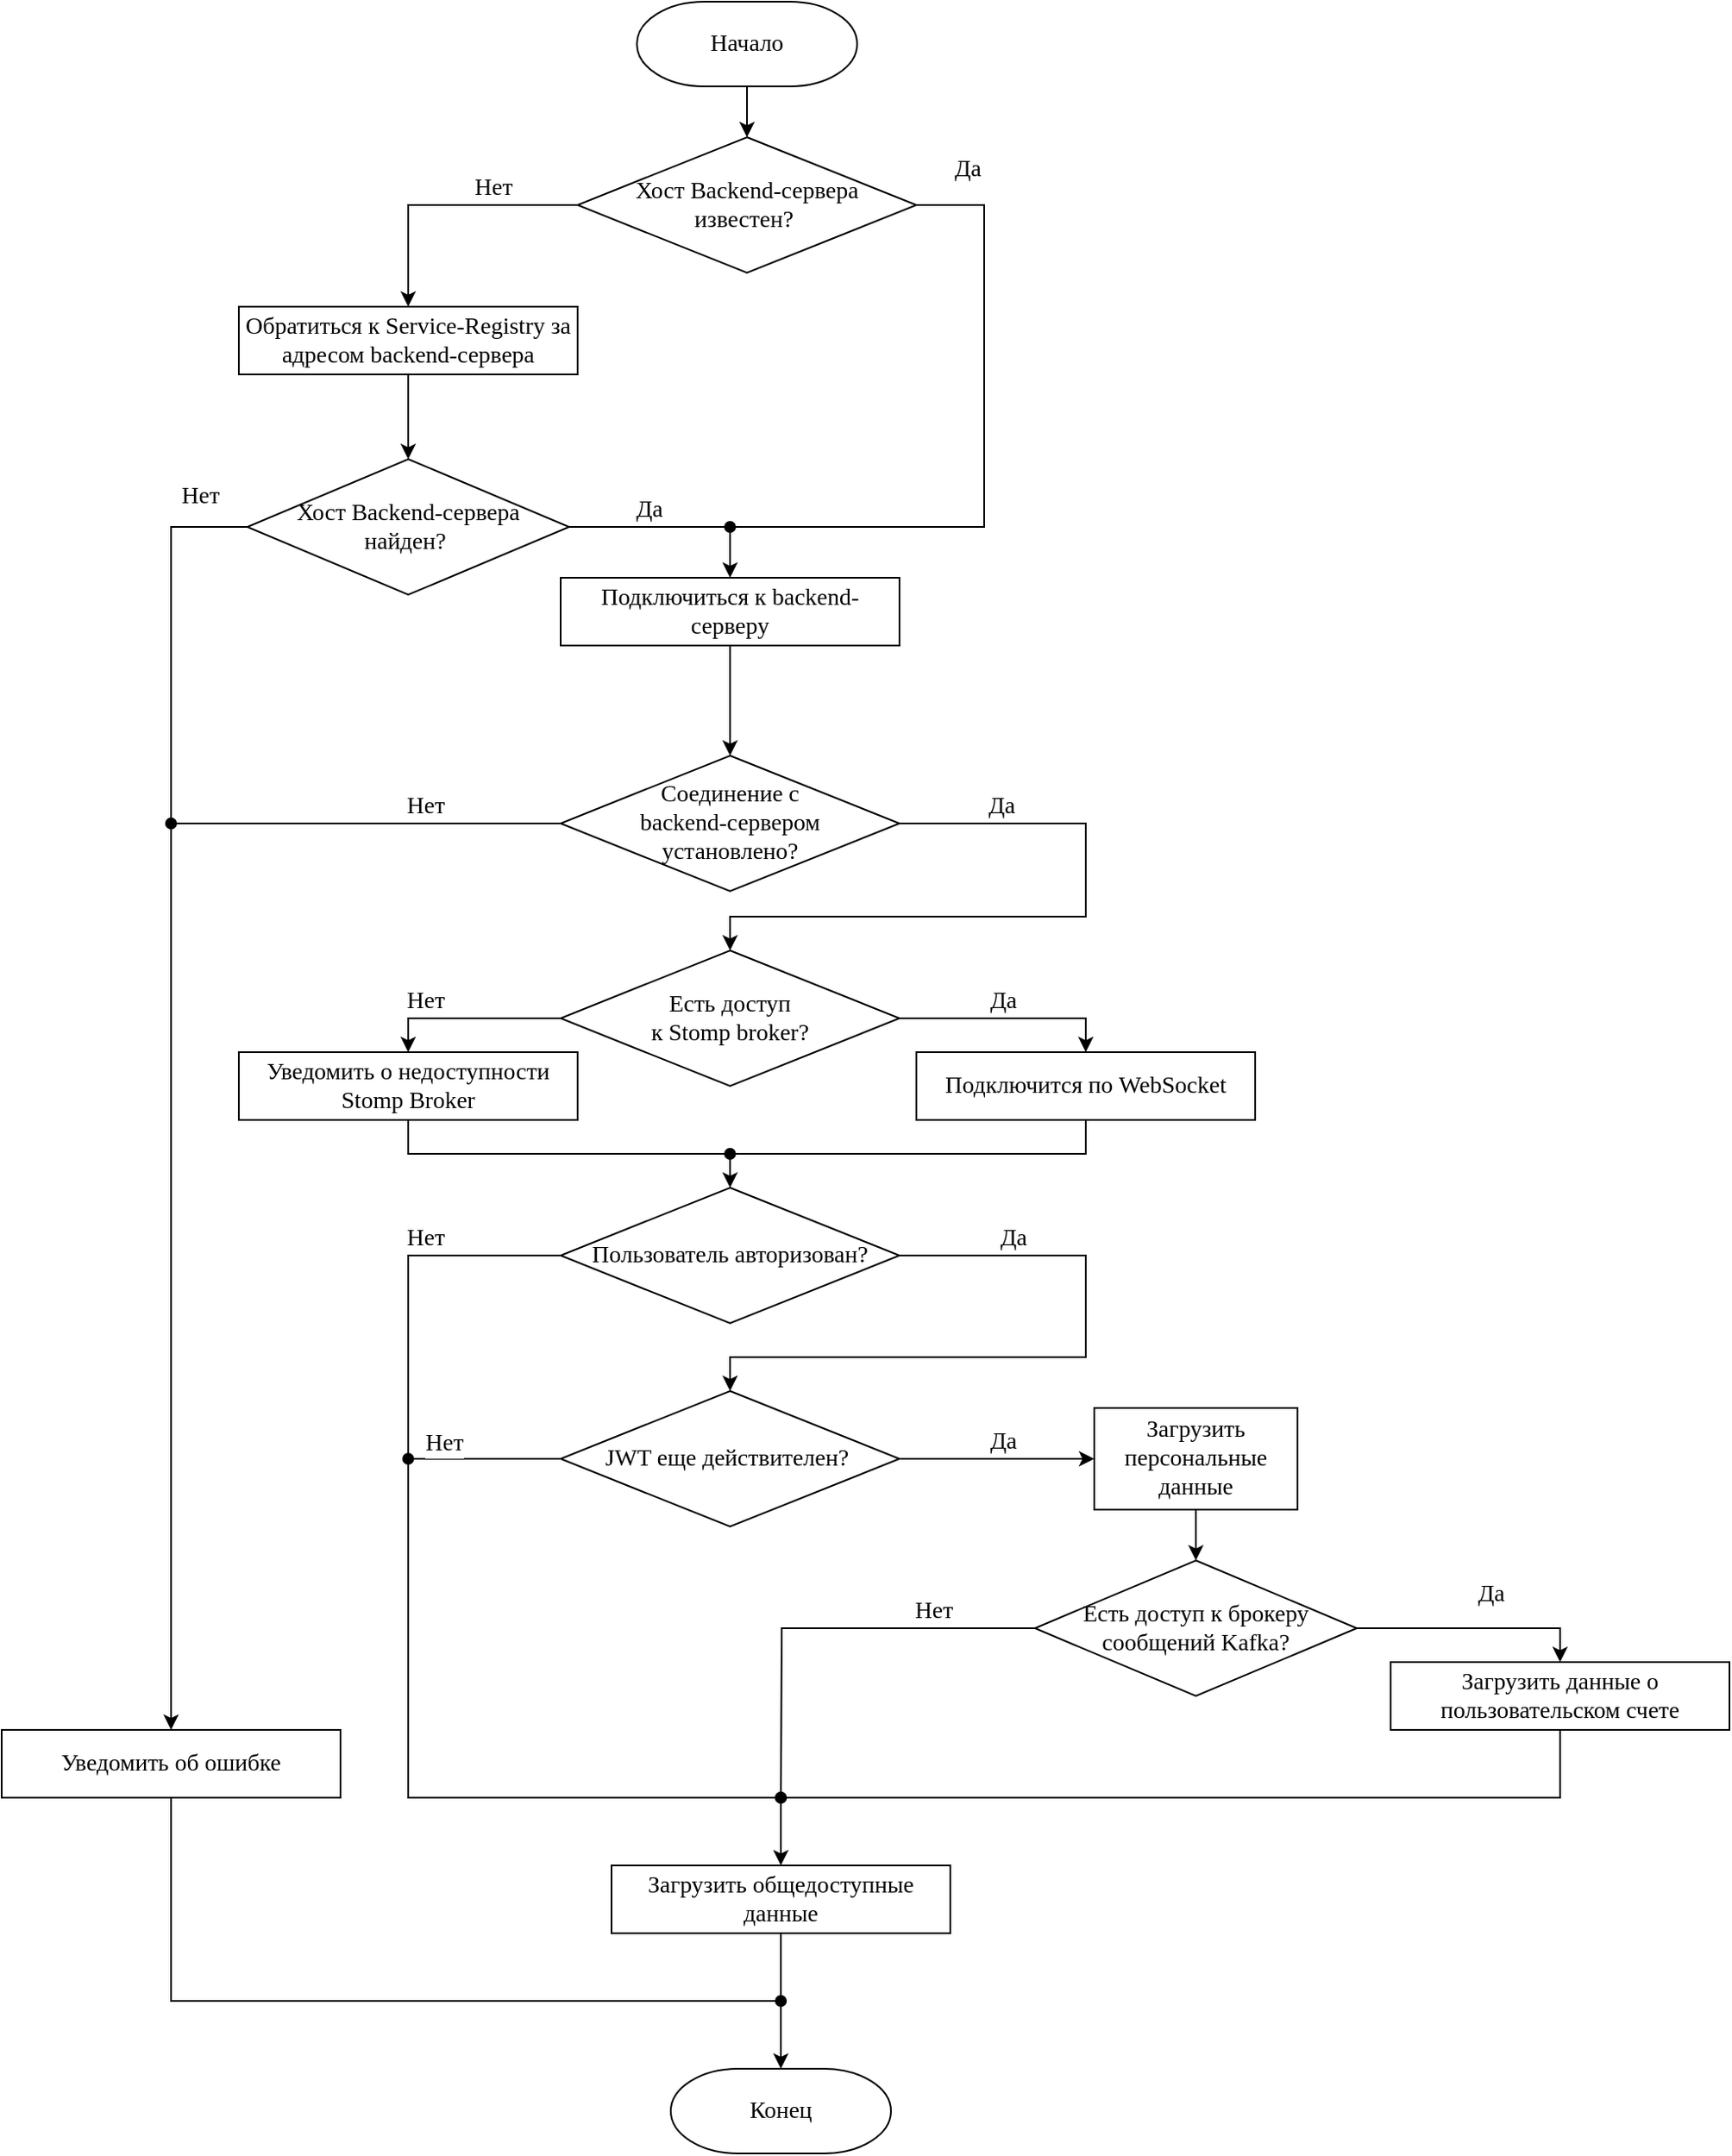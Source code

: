 <mxfile version="18.0.1" type="device"><diagram id="C5RBs43oDa-KdzZeNtuy" name="Page-1"><mxGraphModel dx="2211" dy="865" grid="1" gridSize="10" guides="1" tooltips="1" connect="1" arrows="1" fold="1" page="1" pageScale="1" pageWidth="827" pageHeight="1169" math="0" shadow="0"><root><mxCell id="WIyWlLk6GJQsqaUBKTNV-0"/><mxCell id="WIyWlLk6GJQsqaUBKTNV-1" parent="WIyWlLk6GJQsqaUBKTNV-0"/><mxCell id="MzashgAY2pzguaLM2qpR-12" style="edgeStyle=orthogonalEdgeStyle;rounded=0;orthogonalLoop=1;jettySize=auto;html=1;exitX=0.5;exitY=1;exitDx=0;exitDy=0;exitPerimeter=0;entryX=0.5;entryY=0;entryDx=0;entryDy=0;entryPerimeter=0;fontSize=14;fontFamily=Times New Roman;" parent="WIyWlLk6GJQsqaUBKTNV-1" source="MzashgAY2pzguaLM2qpR-0" target="MzashgAY2pzguaLM2qpR-11" edge="1"><mxGeometry relative="1" as="geometry"/></mxCell><mxCell id="MzashgAY2pzguaLM2qpR-0" value="Начало" style="strokeWidth=1;html=1;shape=mxgraph.flowchart.terminator;whiteSpace=wrap;fontSize=14;fontFamily=Times New Roman;" parent="WIyWlLk6GJQsqaUBKTNV-1" vertex="1"><mxGeometry x="275" y="60" width="130" height="50" as="geometry"/></mxCell><mxCell id="MzashgAY2pzguaLM2qpR-39" style="edgeStyle=orthogonalEdgeStyle;rounded=0;orthogonalLoop=1;jettySize=auto;html=1;exitX=0;exitY=0.5;exitDx=0;exitDy=0;exitPerimeter=0;endArrow=oval;endFill=1;fontSize=14;fontFamily=Times New Roman;" parent="WIyWlLk6GJQsqaUBKTNV-1" source="MzashgAY2pzguaLM2qpR-3" edge="1"><mxGeometry relative="1" as="geometry"><mxPoint y="545" as="targetPoint"/><Array as="points"><mxPoint y="545"/></Array></mxGeometry></mxCell><mxCell id="MzashgAY2pzguaLM2qpR-40" value="Нет" style="edgeLabel;html=1;align=center;verticalAlign=middle;resizable=0;points=[];fontSize=14;fontFamily=Times New Roman;" parent="MzashgAY2pzguaLM2qpR-39" vertex="1" connectable="0"><mxGeometry x="-0.381" y="-2" relative="1" as="geometry"><mxPoint x="-9" y="-8" as="offset"/></mxGeometry></mxCell><mxCell id="MzashgAY2pzguaLM2qpR-46" style="edgeStyle=orthogonalEdgeStyle;rounded=0;orthogonalLoop=1;jettySize=auto;html=1;exitX=1;exitY=0.5;exitDx=0;exitDy=0;exitPerimeter=0;entryX=0.5;entryY=0;entryDx=0;entryDy=0;entryPerimeter=0;endArrow=classic;endFill=1;fontSize=14;fontFamily=Times New Roman;" parent="WIyWlLk6GJQsqaUBKTNV-1" source="MzashgAY2pzguaLM2qpR-3" target="MzashgAY2pzguaLM2qpR-4" edge="1"><mxGeometry relative="1" as="geometry"><Array as="points"><mxPoint x="540" y="545"/><mxPoint x="540" y="600"/><mxPoint x="330" y="600"/></Array></mxGeometry></mxCell><mxCell id="MzashgAY2pzguaLM2qpR-48" value="Да" style="edgeLabel;html=1;align=center;verticalAlign=middle;resizable=0;points=[];fontSize=14;fontFamily=Times New Roman;" parent="MzashgAY2pzguaLM2qpR-46" vertex="1" connectable="0"><mxGeometry x="-0.758" y="3" relative="1" as="geometry"><mxPoint x="12" y="-7" as="offset"/></mxGeometry></mxCell><mxCell id="MzashgAY2pzguaLM2qpR-3" value="Соединение с &lt;br style=&quot;font-size: 14px;&quot;&gt;backend-сервером &lt;br style=&quot;font-size: 14px;&quot;&gt;установлено?" style="strokeWidth=1;html=1;shape=mxgraph.flowchart.decision;whiteSpace=wrap;fontSize=14;fontFamily=Times New Roman;" parent="WIyWlLk6GJQsqaUBKTNV-1" vertex="1"><mxGeometry x="230" y="505" width="200" height="80" as="geometry"/></mxCell><mxCell id="MzashgAY2pzguaLM2qpR-49" style="edgeStyle=orthogonalEdgeStyle;rounded=0;orthogonalLoop=1;jettySize=auto;html=1;exitX=1;exitY=0.5;exitDx=0;exitDy=0;exitPerimeter=0;entryX=0.5;entryY=0;entryDx=0;entryDy=0;endArrow=classic;endFill=1;fontSize=14;fontFamily=Times New Roman;" parent="WIyWlLk6GJQsqaUBKTNV-1" source="MzashgAY2pzguaLM2qpR-4" target="gahKK452IVxQMat_HMLr-15" edge="1"><mxGeometry relative="1" as="geometry"><Array as="points"><mxPoint x="540" y="660"/></Array></mxGeometry></mxCell><mxCell id="MzashgAY2pzguaLM2qpR-50" value="Да" style="edgeLabel;html=1;align=center;verticalAlign=middle;resizable=0;points=[];fontSize=14;fontFamily=Times New Roman;" parent="MzashgAY2pzguaLM2qpR-49" vertex="1" connectable="0"><mxGeometry x="-0.725" y="2" relative="1" as="geometry"><mxPoint x="43" y="-8" as="offset"/></mxGeometry></mxCell><mxCell id="gahKK452IVxQMat_HMLr-3" style="edgeStyle=orthogonalEdgeStyle;rounded=0;orthogonalLoop=1;jettySize=auto;html=1;exitX=0;exitY=0.5;exitDx=0;exitDy=0;exitPerimeter=0;entryX=0.5;entryY=0;entryDx=0;entryDy=0;fontSize=14;fontFamily=Times New Roman;" parent="WIyWlLk6GJQsqaUBKTNV-1" source="MzashgAY2pzguaLM2qpR-4" target="gahKK452IVxQMat_HMLr-4" edge="1"><mxGeometry relative="1" as="geometry"><mxPoint x="130" y="820.0" as="targetPoint"/></mxGeometry></mxCell><mxCell id="gahKK452IVxQMat_HMLr-8" value="Нет" style="edgeLabel;html=1;align=center;verticalAlign=middle;resizable=0;points=[];fontSize=14;fontFamily=Times New Roman;" parent="gahKK452IVxQMat_HMLr-3" vertex="1" connectable="0"><mxGeometry x="0.164" y="-1" relative="1" as="geometry"><mxPoint x="-16" y="-9" as="offset"/></mxGeometry></mxCell><mxCell id="MzashgAY2pzguaLM2qpR-4" value="Есть доступ &lt;br style=&quot;font-size: 14px;&quot;&gt;к Stomp broker?" style="strokeWidth=1;html=1;shape=mxgraph.flowchart.decision;whiteSpace=wrap;fontSize=14;fontFamily=Times New Roman;" parent="WIyWlLk6GJQsqaUBKTNV-1" vertex="1"><mxGeometry x="230" y="620" width="200" height="80" as="geometry"/></mxCell><mxCell id="MzashgAY2pzguaLM2qpR-53" style="edgeStyle=orthogonalEdgeStyle;rounded=0;orthogonalLoop=1;jettySize=auto;html=1;exitX=1;exitY=0.5;exitDx=0;exitDy=0;exitPerimeter=0;entryX=0.5;entryY=0;entryDx=0;entryDy=0;entryPerimeter=0;endArrow=classic;endFill=1;fontSize=14;fontFamily=Times New Roman;" parent="WIyWlLk6GJQsqaUBKTNV-1" source="MzashgAY2pzguaLM2qpR-6" target="MzashgAY2pzguaLM2qpR-7" edge="1"><mxGeometry relative="1" as="geometry"><Array as="points"><mxPoint x="540" y="800"/><mxPoint x="540" y="860"/><mxPoint x="330" y="860"/></Array></mxGeometry></mxCell><mxCell id="MzashgAY2pzguaLM2qpR-54" value="Да" style="edgeLabel;html=1;align=center;verticalAlign=middle;resizable=0;points=[];fontSize=14;fontFamily=Times New Roman;" parent="MzashgAY2pzguaLM2qpR-53" vertex="1" connectable="0"><mxGeometry x="-0.664" y="-1" relative="1" as="geometry"><mxPoint y="-11" as="offset"/></mxGeometry></mxCell><mxCell id="gahKK452IVxQMat_HMLr-7" style="edgeStyle=orthogonalEdgeStyle;rounded=0;orthogonalLoop=1;jettySize=auto;html=1;exitX=0;exitY=0.5;exitDx=0;exitDy=0;exitPerimeter=0;entryX=0.5;entryY=0;entryDx=0;entryDy=0;endArrow=classic;endFill=1;fontSize=14;fontFamily=Times New Roman;" parent="WIyWlLk6GJQsqaUBKTNV-1" source="MzashgAY2pzguaLM2qpR-6" target="gahKK452IVxQMat_HMLr-0" edge="1"><mxGeometry relative="1" as="geometry"><Array as="points"><mxPoint x="140" y="800"/><mxPoint x="140" y="1120"/><mxPoint x="360" y="1120"/></Array></mxGeometry></mxCell><mxCell id="gahKK452IVxQMat_HMLr-9" value="Нет" style="edgeLabel;html=1;align=center;verticalAlign=middle;resizable=0;points=[];fontSize=14;fontFamily=Times New Roman;" parent="gahKK452IVxQMat_HMLr-7" vertex="1" connectable="0"><mxGeometry x="-0.489" relative="1" as="geometry"><mxPoint x="10" y="-91" as="offset"/></mxGeometry></mxCell><mxCell id="MzashgAY2pzguaLM2qpR-6" value="Пользователь авторизован?" style="strokeWidth=1;html=1;shape=mxgraph.flowchart.decision;whiteSpace=wrap;fontSize=14;fontFamily=Times New Roman;" parent="WIyWlLk6GJQsqaUBKTNV-1" vertex="1"><mxGeometry x="230" y="760" width="200" height="80" as="geometry"/></mxCell><mxCell id="MzashgAY2pzguaLM2qpR-55" style="edgeStyle=orthogonalEdgeStyle;rounded=0;orthogonalLoop=1;jettySize=auto;html=1;exitX=1;exitY=0.5;exitDx=0;exitDy=0;exitPerimeter=0;endArrow=classic;endFill=1;entryX=0;entryY=0.5;entryDx=0;entryDy=0;fontSize=14;fontFamily=Times New Roman;" parent="WIyWlLk6GJQsqaUBKTNV-1" source="MzashgAY2pzguaLM2qpR-7" target="MzashgAY2pzguaLM2qpR-64" edge="1"><mxGeometry relative="1" as="geometry"><Array as="points"/><mxPoint x="500" y="940" as="targetPoint"/></mxGeometry></mxCell><mxCell id="MzashgAY2pzguaLM2qpR-56" value="Да" style="edgeLabel;html=1;align=center;verticalAlign=middle;resizable=0;points=[];fontSize=14;fontFamily=Times New Roman;" parent="MzashgAY2pzguaLM2qpR-55" vertex="1" connectable="0"><mxGeometry x="-0.713" y="-3" relative="1" as="geometry"><mxPoint x="44" y="-13" as="offset"/></mxGeometry></mxCell><mxCell id="gahKK452IVxQMat_HMLr-1" style="edgeStyle=orthogonalEdgeStyle;rounded=0;orthogonalLoop=1;jettySize=auto;html=1;exitX=0;exitY=0.5;exitDx=0;exitDy=0;exitPerimeter=0;endArrow=oval;endFill=1;fontSize=14;fontFamily=Times New Roman;" parent="WIyWlLk6GJQsqaUBKTNV-1" source="MzashgAY2pzguaLM2qpR-7" edge="1"><mxGeometry relative="1" as="geometry"><mxPoint x="140" y="920" as="targetPoint"/></mxGeometry></mxCell><mxCell id="gahKK452IVxQMat_HMLr-2" value="Нет" style="edgeLabel;html=1;align=center;verticalAlign=middle;resizable=0;points=[];fontSize=14;fontFamily=Times New Roman;" parent="gahKK452IVxQMat_HMLr-1" vertex="1" connectable="0"><mxGeometry x="0.091" y="-4" relative="1" as="geometry"><mxPoint x="-20" y="-6" as="offset"/></mxGeometry></mxCell><mxCell id="MzashgAY2pzguaLM2qpR-7" value="JWT еще действителен?&amp;nbsp;" style="strokeWidth=1;html=1;shape=mxgraph.flowchart.decision;whiteSpace=wrap;fontSize=14;fontFamily=Times New Roman;" parent="WIyWlLk6GJQsqaUBKTNV-1" vertex="1"><mxGeometry x="230" y="880" width="200" height="80" as="geometry"/></mxCell><mxCell id="MzashgAY2pzguaLM2qpR-62" style="edgeStyle=orthogonalEdgeStyle;rounded=0;orthogonalLoop=1;jettySize=auto;html=1;exitX=1;exitY=0.5;exitDx=0;exitDy=0;exitPerimeter=0;entryX=0.5;entryY=0;entryDx=0;entryDy=0;endArrow=classic;endFill=1;fontSize=14;fontFamily=Times New Roman;" parent="WIyWlLk6GJQsqaUBKTNV-1" source="MzashgAY2pzguaLM2qpR-9" target="MzashgAY2pzguaLM2qpR-61" edge="1"><mxGeometry relative="1" as="geometry"/></mxCell><mxCell id="MzashgAY2pzguaLM2qpR-63" value="Да" style="edgeLabel;html=1;align=center;verticalAlign=middle;resizable=0;points=[];fontSize=14;fontFamily=Times New Roman;" parent="MzashgAY2pzguaLM2qpR-62" vertex="1" connectable="0"><mxGeometry x="0.127" y="3" relative="1" as="geometry"><mxPoint y="-17" as="offset"/></mxGeometry></mxCell><mxCell id="gahKK452IVxQMat_HMLr-14" style="edgeStyle=orthogonalEdgeStyle;rounded=0;orthogonalLoop=1;jettySize=auto;html=1;exitX=0;exitY=0.5;exitDx=0;exitDy=0;exitPerimeter=0;endArrow=oval;endFill=1;fontSize=14;fontFamily=Times New Roman;" parent="WIyWlLk6GJQsqaUBKTNV-1" source="MzashgAY2pzguaLM2qpR-9" edge="1"><mxGeometry relative="1" as="geometry"><mxPoint x="360" y="1120" as="targetPoint"/></mxGeometry></mxCell><mxCell id="MzashgAY2pzguaLM2qpR-9" value="Есть доступ к брокеру сообщений Kafka?" style="strokeWidth=1;html=1;shape=mxgraph.flowchart.decision;whiteSpace=wrap;fontSize=14;fontFamily=Times New Roman;" parent="WIyWlLk6GJQsqaUBKTNV-1" vertex="1"><mxGeometry x="510" y="980" width="190" height="80" as="geometry"/></mxCell><mxCell id="MzashgAY2pzguaLM2qpR-14" style="edgeStyle=orthogonalEdgeStyle;rounded=0;orthogonalLoop=1;jettySize=auto;html=1;exitX=1;exitY=0.5;exitDx=0;exitDy=0;exitPerimeter=0;entryX=0.5;entryY=0;entryDx=0;entryDy=0;fontSize=14;fontFamily=Times New Roman;" parent="WIyWlLk6GJQsqaUBKTNV-1" source="MzashgAY2pzguaLM2qpR-11" target="MzashgAY2pzguaLM2qpR-17" edge="1"><mxGeometry relative="1" as="geometry"><mxPoint x="520" y="290" as="targetPoint"/><Array as="points"><mxPoint x="480" y="180"/><mxPoint x="480" y="370"/><mxPoint x="330" y="370"/></Array></mxGeometry></mxCell><mxCell id="MzashgAY2pzguaLM2qpR-15" value="Да" style="edgeLabel;html=1;align=center;verticalAlign=middle;resizable=0;points=[];fontSize=14;fontFamily=Times New Roman;" parent="MzashgAY2pzguaLM2qpR-14" vertex="1" connectable="0"><mxGeometry x="-0.015" y="2" relative="1" as="geometry"><mxPoint x="-12" y="-183" as="offset"/></mxGeometry></mxCell><mxCell id="MzashgAY2pzguaLM2qpR-19" style="edgeStyle=orthogonalEdgeStyle;rounded=0;orthogonalLoop=1;jettySize=auto;html=1;exitX=0;exitY=0.5;exitDx=0;exitDy=0;exitPerimeter=0;entryX=0.5;entryY=0;entryDx=0;entryDy=0;fontSize=14;fontFamily=Times New Roman;" parent="WIyWlLk6GJQsqaUBKTNV-1" source="MzashgAY2pzguaLM2qpR-11" target="MzashgAY2pzguaLM2qpR-20" edge="1"><mxGeometry relative="1" as="geometry"><mxPoint x="80" y="180" as="targetPoint"/></mxGeometry></mxCell><mxCell id="MzashgAY2pzguaLM2qpR-29" value="Нет" style="edgeLabel;html=1;align=center;verticalAlign=middle;resizable=0;points=[];fontSize=14;fontFamily=Times New Roman;" parent="MzashgAY2pzguaLM2qpR-19" vertex="1" connectable="0"><mxGeometry x="0.177" y="-1" relative="1" as="geometry"><mxPoint x="44" y="-9" as="offset"/></mxGeometry></mxCell><mxCell id="MzashgAY2pzguaLM2qpR-11" value="Хост Backend-сервера &lt;br style=&quot;font-size: 14px;&quot;&gt;известен?&amp;nbsp;" style="strokeWidth=1;html=1;shape=mxgraph.flowchart.decision;whiteSpace=wrap;fontSize=14;fontFamily=Times New Roman;" parent="WIyWlLk6GJQsqaUBKTNV-1" vertex="1"><mxGeometry x="240" y="140" width="200" height="80" as="geometry"/></mxCell><mxCell id="MzashgAY2pzguaLM2qpR-52" style="edgeStyle=orthogonalEdgeStyle;rounded=0;orthogonalLoop=1;jettySize=auto;html=1;entryX=0.5;entryY=0;entryDx=0;entryDy=0;entryPerimeter=0;endArrow=classic;endFill=1;fontSize=14;fontFamily=Times New Roman;" parent="WIyWlLk6GJQsqaUBKTNV-1" target="MzashgAY2pzguaLM2qpR-3" edge="1"><mxGeometry relative="1" as="geometry"><mxPoint x="330" y="440" as="sourcePoint"/><Array as="points"><mxPoint x="330" y="440"/></Array></mxGeometry></mxCell><mxCell id="MzashgAY2pzguaLM2qpR-17" value="Подключиться к backend-серверу" style="rounded=0;whiteSpace=wrap;html=1;strokeWidth=1;fontSize=14;fontFamily=Times New Roman;" parent="WIyWlLk6GJQsqaUBKTNV-1" vertex="1"><mxGeometry x="230" y="400" width="200" height="40" as="geometry"/></mxCell><mxCell id="MzashgAY2pzguaLM2qpR-26" style="edgeStyle=orthogonalEdgeStyle;rounded=0;orthogonalLoop=1;jettySize=auto;html=1;exitX=0.5;exitY=1;exitDx=0;exitDy=0;entryX=0.5;entryY=0;entryDx=0;entryDy=0;entryPerimeter=0;fontSize=14;fontFamily=Times New Roman;" parent="WIyWlLk6GJQsqaUBKTNV-1" source="MzashgAY2pzguaLM2qpR-20" target="MzashgAY2pzguaLM2qpR-25" edge="1"><mxGeometry relative="1" as="geometry"/></mxCell><mxCell id="MzashgAY2pzguaLM2qpR-20" value="Обратиться к Service-Registry за адресом backend-сервера" style="rounded=0;whiteSpace=wrap;html=1;strokeWidth=1;fontSize=14;fontFamily=Times New Roman;" parent="WIyWlLk6GJQsqaUBKTNV-1" vertex="1"><mxGeometry x="40" y="240" width="200" height="40" as="geometry"/></mxCell><mxCell id="MzashgAY2pzguaLM2qpR-31" style="edgeStyle=orthogonalEdgeStyle;rounded=0;orthogonalLoop=1;jettySize=auto;html=1;exitX=1;exitY=0.5;exitDx=0;exitDy=0;exitPerimeter=0;endArrow=oval;endFill=1;fontSize=14;fontFamily=Times New Roman;" parent="WIyWlLk6GJQsqaUBKTNV-1" source="MzashgAY2pzguaLM2qpR-25" edge="1"><mxGeometry relative="1" as="geometry"><mxPoint x="330" y="370" as="targetPoint"/></mxGeometry></mxCell><mxCell id="MzashgAY2pzguaLM2qpR-32" value="Да" style="edgeLabel;html=1;align=center;verticalAlign=middle;resizable=0;points=[];fontSize=14;fontFamily=Times New Roman;" parent="MzashgAY2pzguaLM2qpR-31" vertex="1" connectable="0"><mxGeometry x="-0.557" y="3" relative="1" as="geometry"><mxPoint x="26" y="-7" as="offset"/></mxGeometry></mxCell><mxCell id="MzashgAY2pzguaLM2qpR-33" style="edgeStyle=orthogonalEdgeStyle;rounded=0;orthogonalLoop=1;jettySize=auto;html=1;exitX=0;exitY=0.5;exitDx=0;exitDy=0;exitPerimeter=0;entryX=0.5;entryY=0;entryDx=0;entryDy=0;fontSize=14;fontFamily=Times New Roman;" parent="WIyWlLk6GJQsqaUBKTNV-1" source="MzashgAY2pzguaLM2qpR-25" target="MzashgAY2pzguaLM2qpR-42" edge="1"><mxGeometry relative="1" as="geometry"><Array as="points"><mxPoint y="370"/></Array></mxGeometry></mxCell><mxCell id="gahKK452IVxQMat_HMLr-10" value="Нет" style="edgeLabel;html=1;align=center;verticalAlign=middle;resizable=0;points=[];fontSize=14;fontFamily=Times New Roman;" parent="MzashgAY2pzguaLM2qpR-33" vertex="1" connectable="0"><mxGeometry x="-0.893" y="-2" relative="1" as="geometry"><mxPoint x="12" y="-16" as="offset"/></mxGeometry></mxCell><mxCell id="MzashgAY2pzguaLM2qpR-25" value="Хост Backend-сервера &lt;br style=&quot;font-size: 14px;&quot;&gt;найден?&amp;nbsp;" style="strokeWidth=1;html=1;shape=mxgraph.flowchart.decision;whiteSpace=wrap;fontSize=14;fontFamily=Times New Roman;" parent="WIyWlLk6GJQsqaUBKTNV-1" vertex="1"><mxGeometry x="45" y="330" width="190" height="80" as="geometry"/></mxCell><mxCell id="MzashgAY2pzguaLM2qpR-43" style="edgeStyle=orthogonalEdgeStyle;rounded=0;orthogonalLoop=1;jettySize=auto;html=1;exitX=0.5;exitY=1;exitDx=0;exitDy=0;entryX=0.5;entryY=0;entryDx=0;entryDy=0;entryPerimeter=0;endArrow=classic;endFill=1;fontSize=14;fontFamily=Times New Roman;" parent="WIyWlLk6GJQsqaUBKTNV-1" source="MzashgAY2pzguaLM2qpR-42" target="gahKK452IVxQMat_HMLr-17" edge="1"><mxGeometry relative="1" as="geometry"><mxPoint x="360" y="1430" as="targetPoint"/><Array as="points"><mxPoint y="1240"/><mxPoint x="360" y="1240"/></Array></mxGeometry></mxCell><mxCell id="MzashgAY2pzguaLM2qpR-42" value="Уведомить об ошибке" style="rounded=0;whiteSpace=wrap;html=1;strokeWidth=1;fontSize=14;fontFamily=Times New Roman;" parent="WIyWlLk6GJQsqaUBKTNV-1" vertex="1"><mxGeometry x="-100" y="1080" width="200" height="40" as="geometry"/></mxCell><mxCell id="gahKK452IVxQMat_HMLr-13" style="edgeStyle=orthogonalEdgeStyle;rounded=0;orthogonalLoop=1;jettySize=auto;html=1;exitX=0.5;exitY=1;exitDx=0;exitDy=0;endArrow=oval;endFill=1;fontSize=14;fontFamily=Times New Roman;" parent="WIyWlLk6GJQsqaUBKTNV-1" source="MzashgAY2pzguaLM2qpR-61" edge="1"><mxGeometry relative="1" as="geometry"><mxPoint x="360" y="1120" as="targetPoint"/><Array as="points"><mxPoint x="820" y="1120"/><mxPoint x="360" y="1120"/></Array></mxGeometry></mxCell><mxCell id="MzashgAY2pzguaLM2qpR-61" value="Загрузить данные о пользовательском счете" style="rounded=0;whiteSpace=wrap;html=1;strokeWidth=1;fontSize=14;fontFamily=Times New Roman;" parent="WIyWlLk6GJQsqaUBKTNV-1" vertex="1"><mxGeometry x="720" y="1040" width="200" height="40" as="geometry"/></mxCell><mxCell id="MzashgAY2pzguaLM2qpR-65" style="edgeStyle=orthogonalEdgeStyle;rounded=0;orthogonalLoop=1;jettySize=auto;html=1;exitX=0.5;exitY=1;exitDx=0;exitDy=0;entryX=0.5;entryY=0;entryDx=0;entryDy=0;entryPerimeter=0;endArrow=classic;endFill=1;fontSize=14;fontFamily=Times New Roman;" parent="WIyWlLk6GJQsqaUBKTNV-1" source="MzashgAY2pzguaLM2qpR-64" target="MzashgAY2pzguaLM2qpR-9" edge="1"><mxGeometry relative="1" as="geometry"/></mxCell><mxCell id="MzashgAY2pzguaLM2qpR-64" value="Загрузить персональные данные" style="rounded=0;whiteSpace=wrap;html=1;strokeWidth=1;fontSize=14;fontFamily=Times New Roman;" parent="WIyWlLk6GJQsqaUBKTNV-1" vertex="1"><mxGeometry x="545" y="890" width="120" height="60" as="geometry"/></mxCell><mxCell id="gahKK452IVxQMat_HMLr-12" style="edgeStyle=orthogonalEdgeStyle;rounded=0;orthogonalLoop=1;jettySize=auto;html=1;exitX=0.5;exitY=1;exitDx=0;exitDy=0;endArrow=oval;endFill=1;fontSize=14;fontFamily=Times New Roman;" parent="WIyWlLk6GJQsqaUBKTNV-1" source="gahKK452IVxQMat_HMLr-0" edge="1"><mxGeometry relative="1" as="geometry"><mxPoint x="360" y="1240" as="targetPoint"/></mxGeometry></mxCell><mxCell id="gahKK452IVxQMat_HMLr-0" value="Загрузить общедоступные данные" style="rounded=0;whiteSpace=wrap;html=1;strokeWidth=1;fontSize=14;fontFamily=Times New Roman;" parent="WIyWlLk6GJQsqaUBKTNV-1" vertex="1"><mxGeometry x="260" y="1160" width="200" height="40" as="geometry"/></mxCell><mxCell id="gahKK452IVxQMat_HMLr-5" style="edgeStyle=orthogonalEdgeStyle;rounded=0;orthogonalLoop=1;jettySize=auto;html=1;exitX=0.5;exitY=1;exitDx=0;exitDy=0;endArrow=oval;endFill=1;fontSize=14;fontFamily=Times New Roman;" parent="WIyWlLk6GJQsqaUBKTNV-1" source="gahKK452IVxQMat_HMLr-4" edge="1"><mxGeometry relative="1" as="geometry"><mxPoint x="330" y="740" as="targetPoint"/><Array as="points"><mxPoint x="140" y="740"/></Array></mxGeometry></mxCell><mxCell id="gahKK452IVxQMat_HMLr-4" value="Уведомить о недоступности Stomp Broker" style="rounded=0;whiteSpace=wrap;html=1;strokeWidth=1;fontSize=14;fontFamily=Times New Roman;" parent="WIyWlLk6GJQsqaUBKTNV-1" vertex="1"><mxGeometry x="40" y="680" width="200" height="40" as="geometry"/></mxCell><mxCell id="gahKK452IVxQMat_HMLr-16" style="edgeStyle=orthogonalEdgeStyle;rounded=0;orthogonalLoop=1;jettySize=auto;html=1;exitX=0.5;exitY=1;exitDx=0;exitDy=0;entryX=0.5;entryY=0;entryDx=0;entryDy=0;entryPerimeter=0;endArrow=classic;endFill=1;fontSize=14;fontFamily=Times New Roman;" parent="WIyWlLk6GJQsqaUBKTNV-1" source="gahKK452IVxQMat_HMLr-15" target="MzashgAY2pzguaLM2qpR-6" edge="1"><mxGeometry relative="1" as="geometry"/></mxCell><mxCell id="gahKK452IVxQMat_HMLr-15" value="Подключится по WebSocket" style="rounded=0;whiteSpace=wrap;html=1;strokeWidth=1;fontSize=14;fontFamily=Times New Roman;" parent="WIyWlLk6GJQsqaUBKTNV-1" vertex="1"><mxGeometry x="440" y="680" width="200" height="40" as="geometry"/></mxCell><mxCell id="gahKK452IVxQMat_HMLr-17" value="Конец" style="strokeWidth=1;html=1;shape=mxgraph.flowchart.terminator;whiteSpace=wrap;fontSize=14;fontFamily=Times New Roman;" parent="WIyWlLk6GJQsqaUBKTNV-1" vertex="1"><mxGeometry x="295" y="1280" width="130" height="50" as="geometry"/></mxCell><mxCell id="vnfE0_QBgzvHG3o5ok_Y-0" value="Нет" style="edgeLabel;html=1;align=center;verticalAlign=middle;resizable=0;points=[];fontSize=14;fontFamily=Times New Roman;" parent="WIyWlLk6GJQsqaUBKTNV-1" vertex="1" connectable="0"><mxGeometry x="450" y="1010" as="geometry"/></mxCell></root></mxGraphModel></diagram></mxfile>